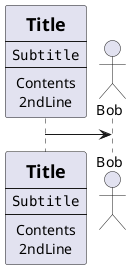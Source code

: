 'Author: Daniil Gaponenko
'Date: 08/01/2025

@startuml

participant Participant [
    =Title
    ----
    ""Subtitle""
    ----
    Contents
    2ndLine
]

actor Bob

Participant -> Bob

@enduml